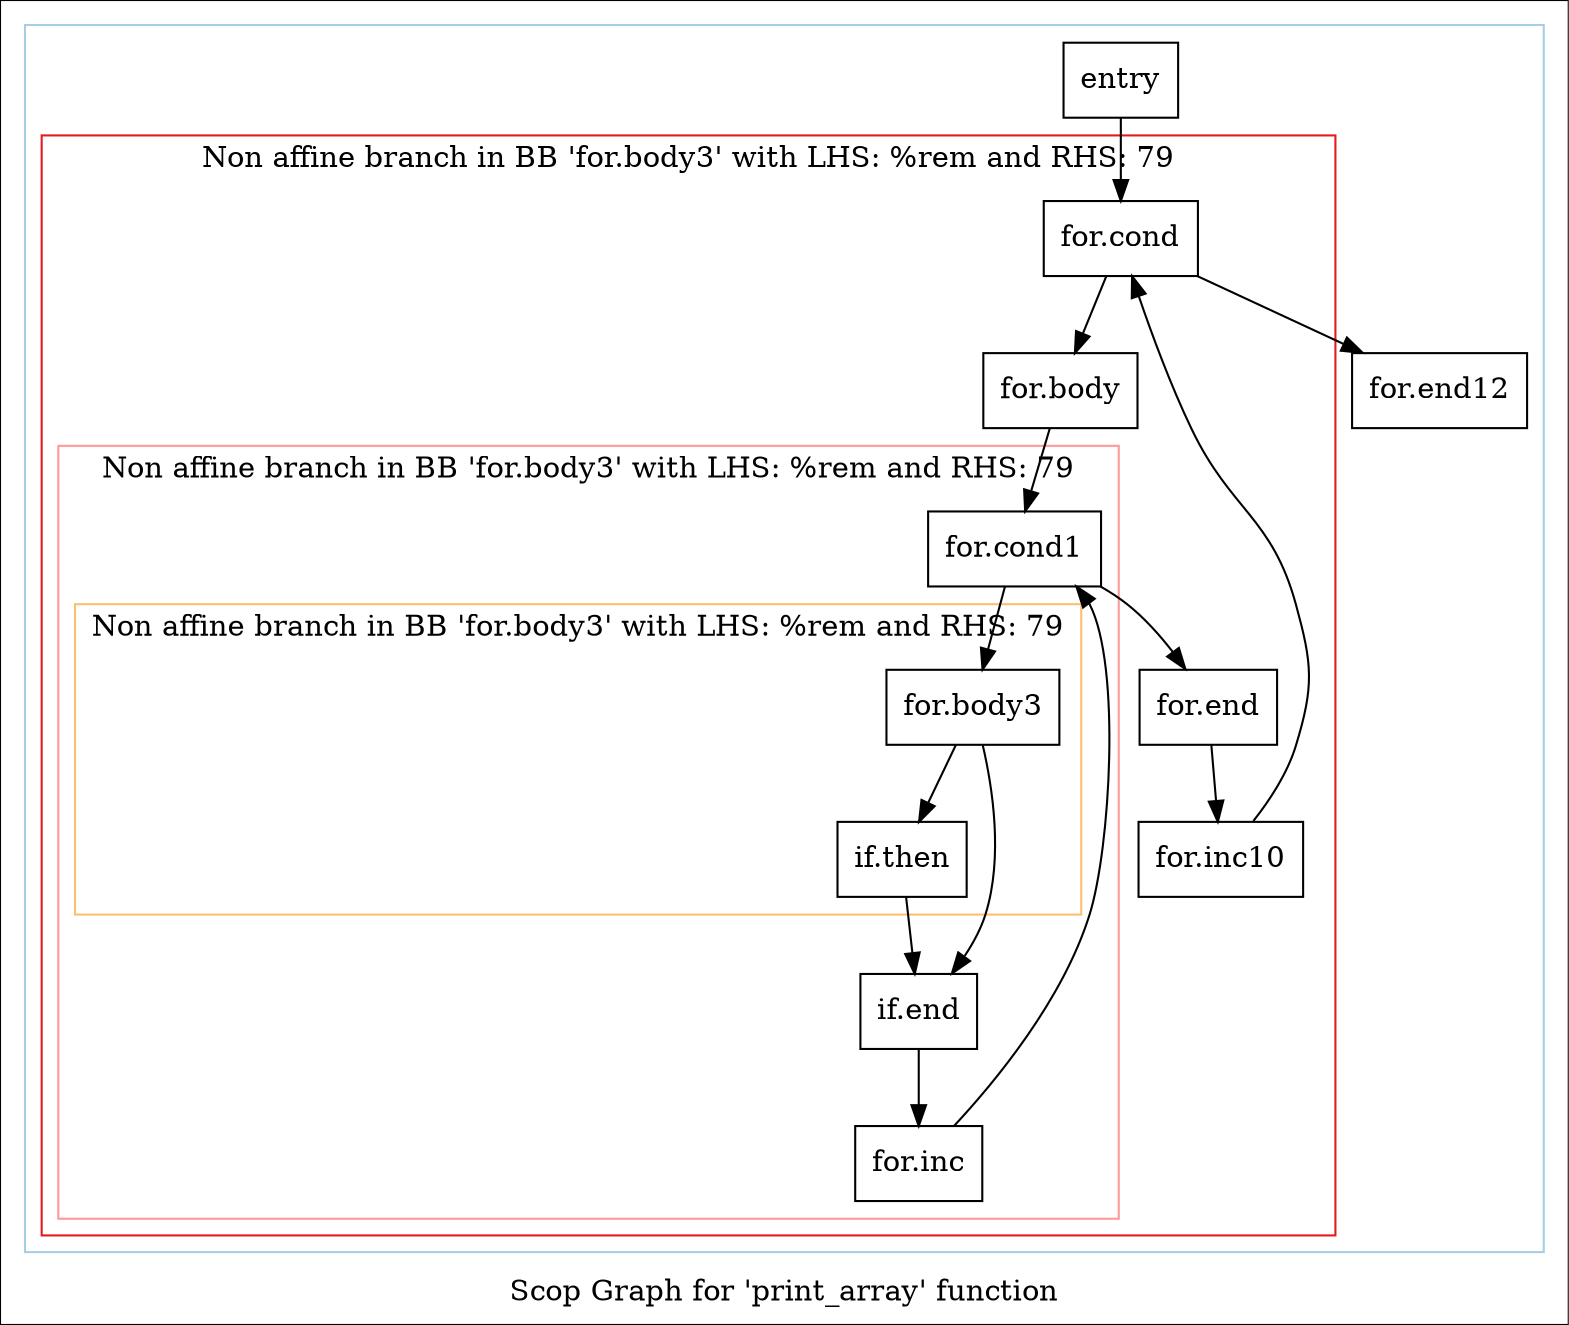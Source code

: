 digraph "Scop Graph for 'print_array' function" {
	label="Scop Graph for 'print_array' function";

	Node0x17d2200 [shape=record,label="{entry}"];
	Node0x17d2200 -> Node0x17d4f20;
	Node0x17d4f20 [shape=record,label="{for.cond}"];
	Node0x17d4f20 -> Node0x17d9fd0;
	Node0x17d4f20 -> Node0x17da030;
	Node0x17d9fd0 [shape=record,label="{for.body}"];
	Node0x17d9fd0 -> Node0x17da120;
	Node0x17da120 [shape=record,label="{for.cond1}"];
	Node0x17da120 -> Node0x17da180;
	Node0x17da120 -> Node0x17da1e0;
	Node0x17da180 [shape=record,label="{for.body3}"];
	Node0x17da180 -> Node0x17da090;
	Node0x17da180 -> Node0x17da0f0;
	Node0x17da090 [shape=record,label="{if.then}"];
	Node0x17da090 -> Node0x17da0f0;
	Node0x17da0f0 [shape=record,label="{if.end}"];
	Node0x17da0f0 -> Node0x17da390;
	Node0x17da390 [shape=record,label="{for.inc}"];
	Node0x17da390 -> Node0x17da120[constraint=false];
	Node0x17da1e0 [shape=record,label="{for.end}"];
	Node0x17da1e0 -> Node0x17d9e40;
	Node0x17d9e40 [shape=record,label="{for.inc10}"];
	Node0x17d9e40 -> Node0x17d4f20[constraint=false];
	Node0x17da030 [shape=record,label="{for.end12}"];
	colorscheme = "paired12"
        subgraph cluster_0x17d38f0 {
          label = "";
          style = solid;
          color = 1
          subgraph cluster_0x17d4030 {
            label = "Non affine branch in BB 'for.body3' with LHS: %rem and RHS: 79";
            style = solid;
            color = 6
            subgraph cluster_0x17d3fb0 {
              label = "Non affine branch in BB 'for.body3' with LHS: %rem and RHS: 79";
              style = solid;
              color = 5
              subgraph cluster_0x17d3f30 {
                label = "Non affine branch in BB 'for.body3' with LHS: %rem and RHS: 79";
                style = solid;
                color = 7
                Node0x17da180;
                Node0x17da090;
              }
              Node0x17da120;
              Node0x17da0f0;
              Node0x17da390;
            }
            Node0x17d4f20;
            Node0x17d9fd0;
            Node0x17da1e0;
            Node0x17d9e40;
          }
          Node0x17d2200;
          Node0x17da030;
        }
}
